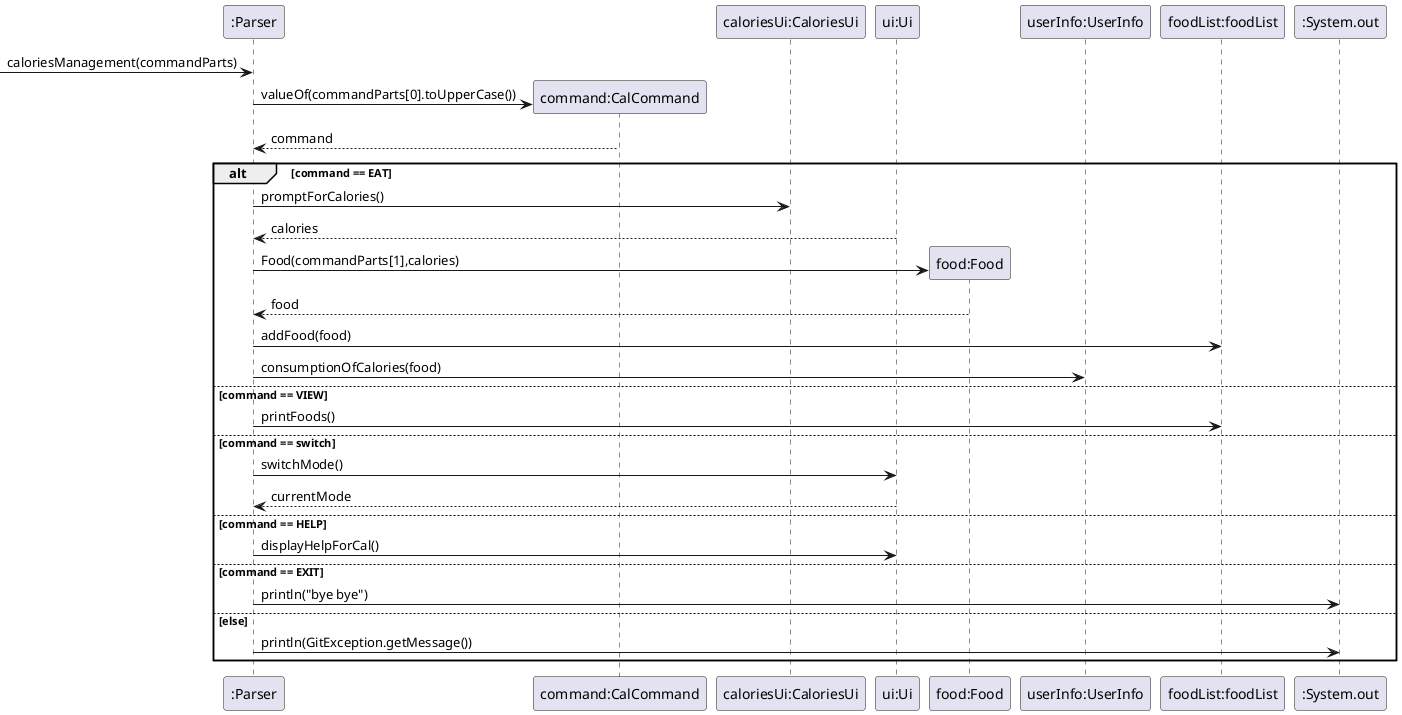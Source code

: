 @startuml

participant ":Parser" as p
participant "command:CalCommand" as cal
participant "caloriesUi:CaloriesUi" as cui
participant "ui:Ui" as ui
participant "food:Food" as f
participant "userInfo:UserInfo" as info
participant "foodList:foodList" as fl
participant ":System.out" as sys

 -> p : caloriesManagement(commandParts)
create cal
p -> cal : valueOf(commandParts[0].toUpperCase())
cal --> p : command

alt command == EAT
    p -> cui : promptForCalories()
    ui --> p : calories
    create f
    p -> f : Food(commandParts[1],calories)
    f --> p : food
    p -> fl : addFood(food)
    p -> info : consumptionOfCalories(food)
else command == VIEW
    p -> fl: printFoods()
else command == switch
    p -> ui : switchMode()
    ui --> p : currentMode
else command == HELP
    p -> ui : displayHelpForCal()
else command == EXIT
    p -> sys : println("bye bye")
else else
    p -> sys : println(GitException.getMessage())
end



@enduml